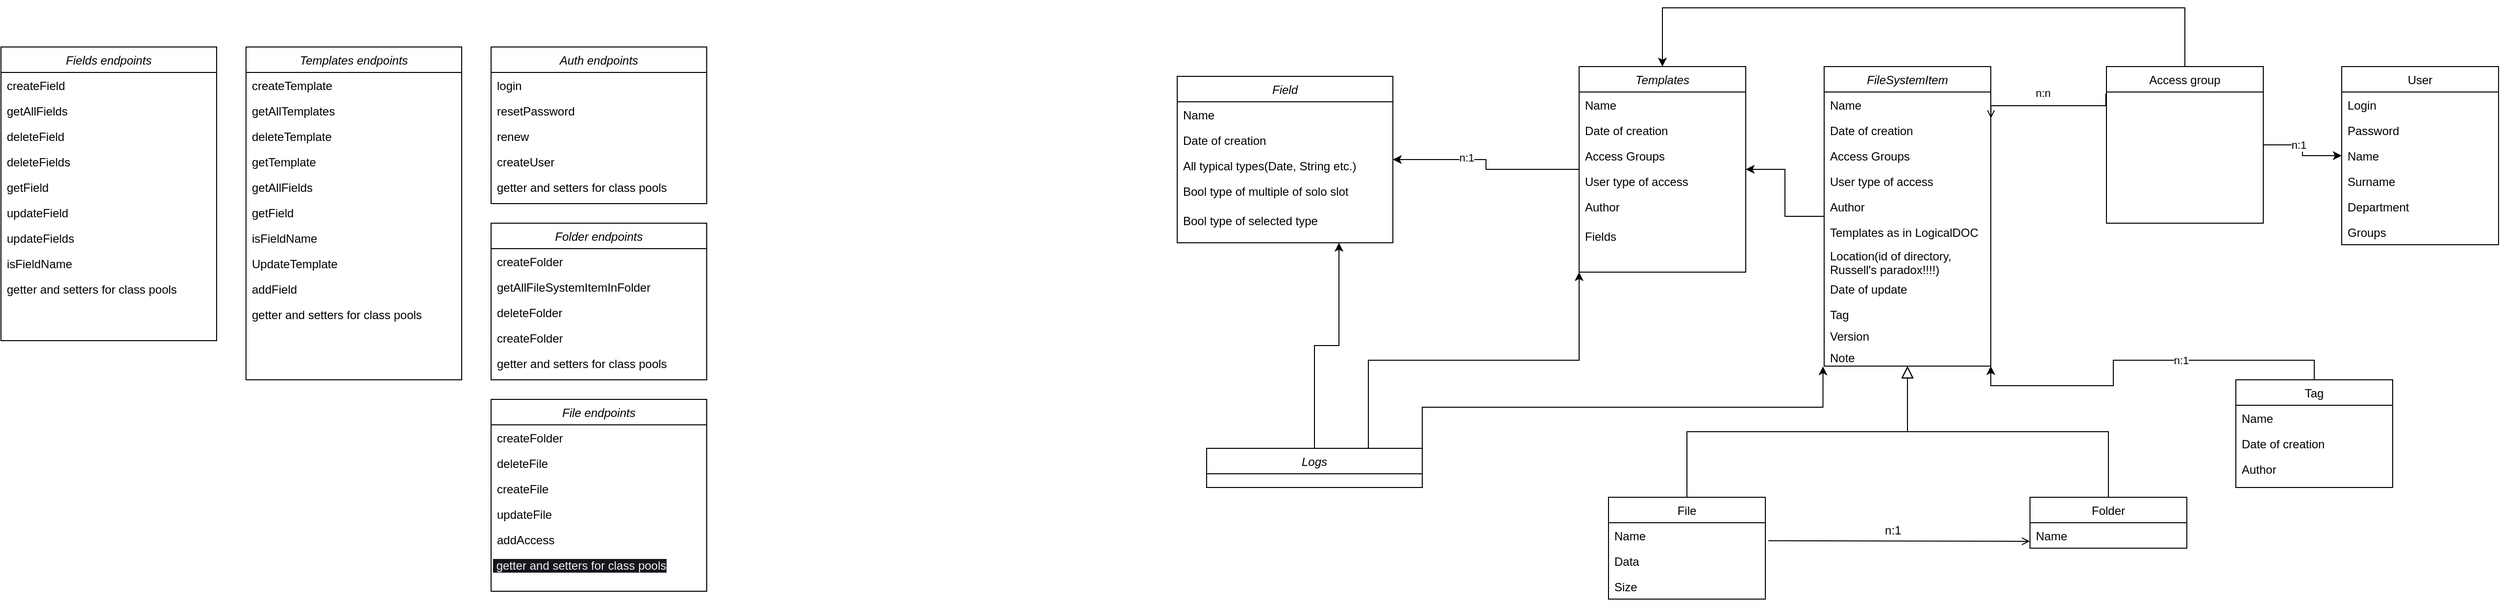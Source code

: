 <mxfile version="24.6.4" type="device">
  <diagram id="C5RBs43oDa-KdzZeNtuy" name="Page-1">
    <mxGraphModel dx="5693" dy="1495" grid="1" gridSize="10" guides="1" tooltips="1" connect="1" arrows="1" fold="1" page="0" pageScale="1" pageWidth="827" pageHeight="1169" math="0" shadow="0">
      <root>
        <mxCell id="WIyWlLk6GJQsqaUBKTNV-0" />
        <mxCell id="WIyWlLk6GJQsqaUBKTNV-1" parent="WIyWlLk6GJQsqaUBKTNV-0" />
        <mxCell id="Rm1x-3IuJkzUUe2molc0-24" value="" style="edgeStyle=orthogonalEdgeStyle;rounded=0;orthogonalLoop=1;jettySize=auto;html=1;" edge="1" parent="WIyWlLk6GJQsqaUBKTNV-1" source="zkfFHV4jXpPFQw0GAbJ--0" target="Rm1x-3IuJkzUUe2molc0-17">
          <mxGeometry relative="1" as="geometry" />
        </mxCell>
        <mxCell id="zkfFHV4jXpPFQw0GAbJ--0" value="FileSystemItem" style="swimlane;fontStyle=2;align=center;verticalAlign=top;childLayout=stackLayout;horizontal=1;startSize=26;horizontalStack=0;resizeParent=1;resizeLast=0;collapsible=1;marginBottom=0;rounded=0;shadow=0;strokeWidth=1;" parent="WIyWlLk6GJQsqaUBKTNV-1" vertex="1">
          <mxGeometry x="220" y="120" width="170" height="306" as="geometry">
            <mxRectangle x="220" y="120" width="160" height="26" as="alternateBounds" />
          </mxGeometry>
        </mxCell>
        <mxCell id="zkfFHV4jXpPFQw0GAbJ--1" value="Name" style="text;align=left;verticalAlign=top;spacingLeft=4;spacingRight=4;overflow=hidden;rotatable=0;points=[[0,0.5],[1,0.5]];portConstraint=eastwest;" parent="zkfFHV4jXpPFQw0GAbJ--0" vertex="1">
          <mxGeometry y="26" width="170" height="26" as="geometry" />
        </mxCell>
        <mxCell id="zkfFHV4jXpPFQw0GAbJ--2" value="Date of creation" style="text;align=left;verticalAlign=top;spacingLeft=4;spacingRight=4;overflow=hidden;rotatable=0;points=[[0,0.5],[1,0.5]];portConstraint=eastwest;rounded=0;shadow=0;html=0;" parent="zkfFHV4jXpPFQw0GAbJ--0" vertex="1">
          <mxGeometry y="52" width="170" height="26" as="geometry" />
        </mxCell>
        <mxCell id="zkfFHV4jXpPFQw0GAbJ--3" value="Access Groups" style="text;align=left;verticalAlign=top;spacingLeft=4;spacingRight=4;overflow=hidden;rotatable=0;points=[[0,0.5],[1,0.5]];portConstraint=eastwest;rounded=0;shadow=0;html=0;" parent="zkfFHV4jXpPFQw0GAbJ--0" vertex="1">
          <mxGeometry y="78" width="170" height="26" as="geometry" />
        </mxCell>
        <mxCell id="Rm1x-3IuJkzUUe2molc0-4" value="User type of access" style="text;align=left;verticalAlign=top;spacingLeft=4;spacingRight=4;overflow=hidden;rotatable=0;points=[[0,0.5],[1,0.5]];portConstraint=eastwest;rounded=0;shadow=0;html=0;" vertex="1" parent="zkfFHV4jXpPFQw0GAbJ--0">
          <mxGeometry y="104" width="170" height="26" as="geometry" />
        </mxCell>
        <mxCell id="Rm1x-3IuJkzUUe2molc0-14" value="Author" style="text;align=left;verticalAlign=top;spacingLeft=4;spacingRight=4;overflow=hidden;rotatable=0;points=[[0,0.5],[1,0.5]];portConstraint=eastwest;rounded=0;shadow=0;html=0;" vertex="1" parent="zkfFHV4jXpPFQw0GAbJ--0">
          <mxGeometry y="130" width="170" height="26" as="geometry" />
        </mxCell>
        <mxCell id="Rm1x-3IuJkzUUe2molc0-15" value="Templates as in LogicalDOC" style="text;align=left;verticalAlign=top;spacingLeft=4;spacingRight=4;overflow=hidden;rotatable=0;points=[[0,0.5],[1,0.5]];portConstraint=eastwest;rounded=0;shadow=0;html=0;" vertex="1" parent="zkfFHV4jXpPFQw0GAbJ--0">
          <mxGeometry y="156" width="170" height="24" as="geometry" />
        </mxCell>
        <mxCell id="Rm1x-3IuJkzUUe2molc0-40" value="Location(id of directory,&#xa;Russell&#39;s paradox!!!!)" style="text;align=left;verticalAlign=top;spacingLeft=4;spacingRight=4;overflow=hidden;rotatable=0;points=[[0,0.5],[1,0.5]];portConstraint=eastwest;rounded=0;shadow=0;html=0;" vertex="1" parent="zkfFHV4jXpPFQw0GAbJ--0">
          <mxGeometry y="180" width="170" height="34" as="geometry" />
        </mxCell>
        <mxCell id="Rm1x-3IuJkzUUe2molc0-47" value="Date of update" style="text;align=left;verticalAlign=top;spacingLeft=4;spacingRight=4;overflow=hidden;rotatable=0;points=[[0,0.5],[1,0.5]];portConstraint=eastwest;rounded=0;shadow=0;html=0;" vertex="1" parent="zkfFHV4jXpPFQw0GAbJ--0">
          <mxGeometry y="214" width="170" height="26" as="geometry" />
        </mxCell>
        <mxCell id="Rm1x-3IuJkzUUe2molc0-127" value="Tag" style="text;align=left;verticalAlign=top;spacingLeft=4;spacingRight=4;overflow=hidden;rotatable=0;points=[[0,0.5],[1,0.5]];portConstraint=eastwest;rounded=0;shadow=0;html=0;" vertex="1" parent="zkfFHV4jXpPFQw0GAbJ--0">
          <mxGeometry y="240" width="170" height="22" as="geometry" />
        </mxCell>
        <mxCell id="Rm1x-3IuJkzUUe2molc0-48" value="Version" style="text;align=left;verticalAlign=top;spacingLeft=4;spacingRight=4;overflow=hidden;rotatable=0;points=[[0,0.5],[1,0.5]];portConstraint=eastwest;rounded=0;shadow=0;html=0;" vertex="1" parent="zkfFHV4jXpPFQw0GAbJ--0">
          <mxGeometry y="262" width="170" height="22" as="geometry" />
        </mxCell>
        <mxCell id="Rm1x-3IuJkzUUe2molc0-116" value="Note" style="text;align=left;verticalAlign=top;spacingLeft=4;spacingRight=4;overflow=hidden;rotatable=0;points=[[0,0.5],[1,0.5]];portConstraint=eastwest;rounded=0;shadow=0;html=0;" vertex="1" parent="zkfFHV4jXpPFQw0GAbJ--0">
          <mxGeometry y="284" width="170" height="22" as="geometry" />
        </mxCell>
        <mxCell id="zkfFHV4jXpPFQw0GAbJ--6" value="File" style="swimlane;fontStyle=0;align=center;verticalAlign=top;childLayout=stackLayout;horizontal=1;startSize=26;horizontalStack=0;resizeParent=1;resizeLast=0;collapsible=1;marginBottom=0;rounded=0;shadow=0;strokeWidth=1;" parent="WIyWlLk6GJQsqaUBKTNV-1" vertex="1">
          <mxGeometry y="560" width="160" height="104" as="geometry">
            <mxRectangle x="-10" y="428" width="160" height="26" as="alternateBounds" />
          </mxGeometry>
        </mxCell>
        <mxCell id="zkfFHV4jXpPFQw0GAbJ--7" value="Name" style="text;align=left;verticalAlign=top;spacingLeft=4;spacingRight=4;overflow=hidden;rotatable=0;points=[[0,0.5],[1,0.5]];portConstraint=eastwest;" parent="zkfFHV4jXpPFQw0GAbJ--6" vertex="1">
          <mxGeometry y="26" width="160" height="26" as="geometry" />
        </mxCell>
        <mxCell id="Rm1x-3IuJkzUUe2molc0-41" value="Data" style="text;align=left;verticalAlign=top;spacingLeft=4;spacingRight=4;overflow=hidden;rotatable=0;points=[[0,0.5],[1,0.5]];portConstraint=eastwest;" vertex="1" parent="zkfFHV4jXpPFQw0GAbJ--6">
          <mxGeometry y="52" width="160" height="26" as="geometry" />
        </mxCell>
        <mxCell id="Rm1x-3IuJkzUUe2molc0-42" value="Size" style="text;align=left;verticalAlign=top;spacingLeft=4;spacingRight=4;overflow=hidden;rotatable=0;points=[[0,0.5],[1,0.5]];portConstraint=eastwest;" vertex="1" parent="zkfFHV4jXpPFQw0GAbJ--6">
          <mxGeometry y="78" width="160" height="26" as="geometry" />
        </mxCell>
        <mxCell id="zkfFHV4jXpPFQw0GAbJ--12" value="" style="endArrow=block;endSize=10;endFill=0;shadow=0;strokeWidth=1;rounded=0;curved=0;edgeStyle=elbowEdgeStyle;elbow=vertical;" parent="WIyWlLk6GJQsqaUBKTNV-1" source="zkfFHV4jXpPFQw0GAbJ--6" target="zkfFHV4jXpPFQw0GAbJ--0" edge="1">
          <mxGeometry width="160" relative="1" as="geometry">
            <mxPoint x="200" y="203" as="sourcePoint" />
            <mxPoint x="200" y="203" as="targetPoint" />
          </mxGeometry>
        </mxCell>
        <mxCell id="zkfFHV4jXpPFQw0GAbJ--13" value="Folder" style="swimlane;fontStyle=0;align=center;verticalAlign=top;childLayout=stackLayout;horizontal=1;startSize=26;horizontalStack=0;resizeParent=1;resizeLast=0;collapsible=1;marginBottom=0;rounded=0;shadow=0;strokeWidth=1;" parent="WIyWlLk6GJQsqaUBKTNV-1" vertex="1">
          <mxGeometry x="430" y="560" width="160" height="52" as="geometry">
            <mxRectangle x="340" y="380" width="170" height="26" as="alternateBounds" />
          </mxGeometry>
        </mxCell>
        <mxCell id="zkfFHV4jXpPFQw0GAbJ--14" value="Name" style="text;align=left;verticalAlign=top;spacingLeft=4;spacingRight=4;overflow=hidden;rotatable=0;points=[[0,0.5],[1,0.5]];portConstraint=eastwest;" parent="zkfFHV4jXpPFQw0GAbJ--13" vertex="1">
          <mxGeometry y="26" width="160" height="26" as="geometry" />
        </mxCell>
        <mxCell id="zkfFHV4jXpPFQw0GAbJ--16" value="" style="endArrow=block;endSize=10;endFill=0;shadow=0;strokeWidth=1;rounded=0;curved=0;edgeStyle=elbowEdgeStyle;elbow=vertical;" parent="WIyWlLk6GJQsqaUBKTNV-1" source="zkfFHV4jXpPFQw0GAbJ--13" target="zkfFHV4jXpPFQw0GAbJ--0" edge="1">
          <mxGeometry width="160" relative="1" as="geometry">
            <mxPoint x="210" y="373" as="sourcePoint" />
            <mxPoint x="310" y="271" as="targetPoint" />
          </mxGeometry>
        </mxCell>
        <mxCell id="Rm1x-3IuJkzUUe2molc0-11" value="" style="edgeStyle=orthogonalEdgeStyle;rounded=0;orthogonalLoop=1;jettySize=auto;html=1;" edge="1" parent="WIyWlLk6GJQsqaUBKTNV-1" source="zkfFHV4jXpPFQw0GAbJ--17" target="Rm1x-3IuJkzUUe2molc0-5">
          <mxGeometry relative="1" as="geometry" />
        </mxCell>
        <mxCell id="Rm1x-3IuJkzUUe2molc0-12" value="n:1" style="edgeLabel;html=1;align=center;verticalAlign=middle;resizable=0;points=[];" vertex="1" connectable="0" parent="Rm1x-3IuJkzUUe2molc0-11">
          <mxGeometry x="-0.212" relative="1" as="geometry">
            <mxPoint as="offset" />
          </mxGeometry>
        </mxCell>
        <mxCell id="zkfFHV4jXpPFQw0GAbJ--17" value="Access group" style="swimlane;fontStyle=0;align=center;verticalAlign=top;childLayout=stackLayout;horizontal=1;startSize=26;horizontalStack=0;resizeParent=1;resizeLast=0;collapsible=1;marginBottom=0;rounded=0;shadow=0;strokeWidth=1;" parent="WIyWlLk6GJQsqaUBKTNV-1" vertex="1">
          <mxGeometry x="508" y="120" width="160" height="160" as="geometry">
            <mxRectangle x="550" y="140" width="160" height="26" as="alternateBounds" />
          </mxGeometry>
        </mxCell>
        <mxCell id="zkfFHV4jXpPFQw0GAbJ--26" value="" style="endArrow=open;shadow=0;strokeWidth=1;rounded=0;curved=0;endFill=1;edgeStyle=elbowEdgeStyle;elbow=vertical;exitX=1.019;exitY=0.708;exitDx=0;exitDy=0;exitPerimeter=0;entryX=-0.001;entryY=0.769;entryDx=0;entryDy=0;entryPerimeter=0;" parent="WIyWlLk6GJQsqaUBKTNV-1" source="zkfFHV4jXpPFQw0GAbJ--7" target="zkfFHV4jXpPFQw0GAbJ--14" edge="1">
          <mxGeometry x="0.5" y="41" relative="1" as="geometry">
            <mxPoint x="150.32" y="499.36" as="sourcePoint" />
            <mxPoint x="420.0" y="494.65" as="targetPoint" />
            <mxPoint x="-40" y="32" as="offset" />
          </mxGeometry>
        </mxCell>
        <mxCell id="zkfFHV4jXpPFQw0GAbJ--27" value="n:1" style="resizable=0;align=left;verticalAlign=bottom;labelBackgroundColor=none;fontSize=12;" parent="zkfFHV4jXpPFQw0GAbJ--26" connectable="0" vertex="1">
          <mxGeometry x="-1" relative="1" as="geometry">
            <mxPoint x="117" y="-2" as="offset" />
          </mxGeometry>
        </mxCell>
        <mxCell id="Rm1x-3IuJkzUUe2molc0-1" value="" style="endArrow=open;shadow=0;strokeWidth=1;rounded=0;curved=0;endFill=1;edgeStyle=elbowEdgeStyle;elbow=vertical;exitX=-0.004;exitY=0.062;exitDx=0;exitDy=0;exitPerimeter=0;entryX=1.001;entryY=1.031;entryDx=0;entryDy=0;entryPerimeter=0;" edge="1" parent="WIyWlLk6GJQsqaUBKTNV-1" target="zkfFHV4jXpPFQw0GAbJ--1">
          <mxGeometry x="0.5" y="41" relative="1" as="geometry">
            <mxPoint x="507.36" y="147.612" as="sourcePoint" />
            <mxPoint x="430" y="484" as="targetPoint" />
            <mxPoint x="-40" y="32" as="offset" />
          </mxGeometry>
        </mxCell>
        <mxCell id="Rm1x-3IuJkzUUe2molc0-3" value="n:n" style="edgeLabel;html=1;align=center;verticalAlign=middle;resizable=0;points=[];" vertex="1" connectable="0" parent="Rm1x-3IuJkzUUe2molc0-1">
          <mxGeometry x="0.156" y="2" relative="1" as="geometry">
            <mxPoint x="6" y="-15" as="offset" />
          </mxGeometry>
        </mxCell>
        <mxCell id="Rm1x-3IuJkzUUe2molc0-25" style="edgeStyle=orthogonalEdgeStyle;rounded=0;orthogonalLoop=1;jettySize=auto;html=1;exitX=0.5;exitY=0;exitDx=0;exitDy=0;entryX=0.5;entryY=0;entryDx=0;entryDy=0;" edge="1" parent="WIyWlLk6GJQsqaUBKTNV-1" source="zkfFHV4jXpPFQw0GAbJ--17" target="Rm1x-3IuJkzUUe2molc0-17">
          <mxGeometry relative="1" as="geometry">
            <Array as="points">
              <mxPoint x="588" y="60" />
              <mxPoint x="55" y="60" />
            </Array>
          </mxGeometry>
        </mxCell>
        <mxCell id="Rm1x-3IuJkzUUe2molc0-5" value="User" style="swimlane;fontStyle=0;align=center;verticalAlign=top;childLayout=stackLayout;horizontal=1;startSize=26;horizontalStack=0;resizeParent=1;resizeLast=0;collapsible=1;marginBottom=0;rounded=0;shadow=0;strokeWidth=1;" vertex="1" parent="WIyWlLk6GJQsqaUBKTNV-1">
          <mxGeometry x="748" y="120" width="160" height="182" as="geometry">
            <mxRectangle x="550" y="140" width="160" height="26" as="alternateBounds" />
          </mxGeometry>
        </mxCell>
        <mxCell id="Rm1x-3IuJkzUUe2molc0-6" value="Login" style="text;align=left;verticalAlign=top;spacingLeft=4;spacingRight=4;overflow=hidden;rotatable=0;points=[[0,0.5],[1,0.5]];portConstraint=eastwest;" vertex="1" parent="Rm1x-3IuJkzUUe2molc0-5">
          <mxGeometry y="26" width="160" height="26" as="geometry" />
        </mxCell>
        <mxCell id="Rm1x-3IuJkzUUe2molc0-7" value="Password" style="text;align=left;verticalAlign=top;spacingLeft=4;spacingRight=4;overflow=hidden;rotatable=0;points=[[0,0.5],[1,0.5]];portConstraint=eastwest;rounded=0;shadow=0;html=0;" vertex="1" parent="Rm1x-3IuJkzUUe2molc0-5">
          <mxGeometry y="52" width="160" height="26" as="geometry" />
        </mxCell>
        <mxCell id="Rm1x-3IuJkzUUe2molc0-8" value="Name" style="text;align=left;verticalAlign=top;spacingLeft=4;spacingRight=4;overflow=hidden;rotatable=0;points=[[0,0.5],[1,0.5]];portConstraint=eastwest;rounded=0;shadow=0;html=0;" vertex="1" parent="Rm1x-3IuJkzUUe2molc0-5">
          <mxGeometry y="78" width="160" height="26" as="geometry" />
        </mxCell>
        <mxCell id="Rm1x-3IuJkzUUe2molc0-9" value="Surname" style="text;align=left;verticalAlign=top;spacingLeft=4;spacingRight=4;overflow=hidden;rotatable=0;points=[[0,0.5],[1,0.5]];portConstraint=eastwest;rounded=0;shadow=0;html=0;" vertex="1" parent="Rm1x-3IuJkzUUe2molc0-5">
          <mxGeometry y="104" width="160" height="26" as="geometry" />
        </mxCell>
        <mxCell id="Rm1x-3IuJkzUUe2molc0-10" value="Department" style="text;align=left;verticalAlign=top;spacingLeft=4;spacingRight=4;overflow=hidden;rotatable=0;points=[[0,0.5],[1,0.5]];portConstraint=eastwest;rounded=0;shadow=0;html=0;" vertex="1" parent="Rm1x-3IuJkzUUe2molc0-5">
          <mxGeometry y="130" width="160" height="26" as="geometry" />
        </mxCell>
        <mxCell id="Rm1x-3IuJkzUUe2molc0-13" value="Groups" style="text;align=left;verticalAlign=top;spacingLeft=4;spacingRight=4;overflow=hidden;rotatable=0;points=[[0,0.5],[1,0.5]];portConstraint=eastwest;rounded=0;shadow=0;html=0;" vertex="1" parent="Rm1x-3IuJkzUUe2molc0-5">
          <mxGeometry y="156" width="160" height="26" as="geometry" />
        </mxCell>
        <mxCell id="Rm1x-3IuJkzUUe2molc0-38" value="" style="edgeStyle=orthogonalEdgeStyle;rounded=0;orthogonalLoop=1;jettySize=auto;html=1;" edge="1" parent="WIyWlLk6GJQsqaUBKTNV-1" source="Rm1x-3IuJkzUUe2molc0-17" target="Rm1x-3IuJkzUUe2molc0-31">
          <mxGeometry relative="1" as="geometry" />
        </mxCell>
        <mxCell id="Rm1x-3IuJkzUUe2molc0-39" value="n:1" style="edgeLabel;html=1;align=center;verticalAlign=middle;resizable=0;points=[];" vertex="1" connectable="0" parent="Rm1x-3IuJkzUUe2molc0-38">
          <mxGeometry x="0.255" y="-2" relative="1" as="geometry">
            <mxPoint as="offset" />
          </mxGeometry>
        </mxCell>
        <mxCell id="Rm1x-3IuJkzUUe2molc0-17" value="Templates" style="swimlane;fontStyle=2;align=center;verticalAlign=top;childLayout=stackLayout;horizontal=1;startSize=26;horizontalStack=0;resizeParent=1;resizeLast=0;collapsible=1;marginBottom=0;rounded=0;shadow=0;strokeWidth=1;" vertex="1" parent="WIyWlLk6GJQsqaUBKTNV-1">
          <mxGeometry x="-30" y="120" width="170" height="210" as="geometry">
            <mxRectangle x="220" y="120" width="160" height="26" as="alternateBounds" />
          </mxGeometry>
        </mxCell>
        <mxCell id="Rm1x-3IuJkzUUe2molc0-18" value="Name" style="text;align=left;verticalAlign=top;spacingLeft=4;spacingRight=4;overflow=hidden;rotatable=0;points=[[0,0.5],[1,0.5]];portConstraint=eastwest;" vertex="1" parent="Rm1x-3IuJkzUUe2molc0-17">
          <mxGeometry y="26" width="170" height="26" as="geometry" />
        </mxCell>
        <mxCell id="Rm1x-3IuJkzUUe2molc0-19" value="Date of creation" style="text;align=left;verticalAlign=top;spacingLeft=4;spacingRight=4;overflow=hidden;rotatable=0;points=[[0,0.5],[1,0.5]];portConstraint=eastwest;rounded=0;shadow=0;html=0;" vertex="1" parent="Rm1x-3IuJkzUUe2molc0-17">
          <mxGeometry y="52" width="170" height="26" as="geometry" />
        </mxCell>
        <mxCell id="Rm1x-3IuJkzUUe2molc0-20" value="Access Groups" style="text;align=left;verticalAlign=top;spacingLeft=4;spacingRight=4;overflow=hidden;rotatable=0;points=[[0,0.5],[1,0.5]];portConstraint=eastwest;rounded=0;shadow=0;html=0;" vertex="1" parent="Rm1x-3IuJkzUUe2molc0-17">
          <mxGeometry y="78" width="170" height="26" as="geometry" />
        </mxCell>
        <mxCell id="Rm1x-3IuJkzUUe2molc0-21" value="User type of access" style="text;align=left;verticalAlign=top;spacingLeft=4;spacingRight=4;overflow=hidden;rotatable=0;points=[[0,0.5],[1,0.5]];portConstraint=eastwest;rounded=0;shadow=0;html=0;" vertex="1" parent="Rm1x-3IuJkzUUe2molc0-17">
          <mxGeometry y="104" width="170" height="26" as="geometry" />
        </mxCell>
        <mxCell id="Rm1x-3IuJkzUUe2molc0-22" value="Author" style="text;align=left;verticalAlign=top;spacingLeft=4;spacingRight=4;overflow=hidden;rotatable=0;points=[[0,0.5],[1,0.5]];portConstraint=eastwest;rounded=0;shadow=0;html=0;" vertex="1" parent="Rm1x-3IuJkzUUe2molc0-17">
          <mxGeometry y="130" width="170" height="30" as="geometry" />
        </mxCell>
        <mxCell id="Rm1x-3IuJkzUUe2molc0-30" value="Fields" style="text;align=left;verticalAlign=top;spacingLeft=4;spacingRight=4;overflow=hidden;rotatable=0;points=[[0,0.5],[1,0.5]];portConstraint=eastwest;rounded=0;shadow=0;html=0;" vertex="1" parent="Rm1x-3IuJkzUUe2molc0-17">
          <mxGeometry y="160" width="170" height="30" as="geometry" />
        </mxCell>
        <mxCell id="Rm1x-3IuJkzUUe2molc0-31" value="Field" style="swimlane;fontStyle=2;align=center;verticalAlign=top;childLayout=stackLayout;horizontal=1;startSize=26;horizontalStack=0;resizeParent=1;resizeLast=0;collapsible=1;marginBottom=0;rounded=0;shadow=0;strokeWidth=1;" vertex="1" parent="WIyWlLk6GJQsqaUBKTNV-1">
          <mxGeometry x="-440" y="130" width="220" height="170" as="geometry">
            <mxRectangle x="220" y="120" width="160" height="26" as="alternateBounds" />
          </mxGeometry>
        </mxCell>
        <mxCell id="Rm1x-3IuJkzUUe2molc0-32" value="Name" style="text;align=left;verticalAlign=top;spacingLeft=4;spacingRight=4;overflow=hidden;rotatable=0;points=[[0,0.5],[1,0.5]];portConstraint=eastwest;" vertex="1" parent="Rm1x-3IuJkzUUe2molc0-31">
          <mxGeometry y="26" width="220" height="26" as="geometry" />
        </mxCell>
        <mxCell id="Rm1x-3IuJkzUUe2molc0-33" value="Date of creation" style="text;align=left;verticalAlign=top;spacingLeft=4;spacingRight=4;overflow=hidden;rotatable=0;points=[[0,0.5],[1,0.5]];portConstraint=eastwest;rounded=0;shadow=0;html=0;" vertex="1" parent="Rm1x-3IuJkzUUe2molc0-31">
          <mxGeometry y="52" width="220" height="26" as="geometry" />
        </mxCell>
        <mxCell id="Rm1x-3IuJkzUUe2molc0-35" value="All typical types(Date, String etc.)" style="text;align=left;verticalAlign=top;spacingLeft=4;spacingRight=4;overflow=hidden;rotatable=0;points=[[0,0.5],[1,0.5]];portConstraint=eastwest;rounded=0;shadow=0;html=0;" vertex="1" parent="Rm1x-3IuJkzUUe2molc0-31">
          <mxGeometry y="78" width="220" height="26" as="geometry" />
        </mxCell>
        <mxCell id="Rm1x-3IuJkzUUe2molc0-36" value="Bool type of multiple of solo slot" style="text;align=left;verticalAlign=top;spacingLeft=4;spacingRight=4;overflow=hidden;rotatable=0;points=[[0,0.5],[1,0.5]];portConstraint=eastwest;rounded=0;shadow=0;html=0;" vertex="1" parent="Rm1x-3IuJkzUUe2molc0-31">
          <mxGeometry y="104" width="220" height="30" as="geometry" />
        </mxCell>
        <mxCell id="Rm1x-3IuJkzUUe2molc0-49" value="Bool type of selected type" style="text;align=left;verticalAlign=top;spacingLeft=4;spacingRight=4;overflow=hidden;rotatable=0;points=[[0,0.5],[1,0.5]];portConstraint=eastwest;rounded=0;shadow=0;html=0;" vertex="1" parent="Rm1x-3IuJkzUUe2molc0-31">
          <mxGeometry y="134" width="220" height="30" as="geometry" />
        </mxCell>
        <mxCell id="Rm1x-3IuJkzUUe2molc0-55" value="Auth endpoints" style="swimlane;fontStyle=2;align=center;verticalAlign=top;childLayout=stackLayout;horizontal=1;startSize=26;horizontalStack=0;resizeParent=1;resizeLast=0;collapsible=1;marginBottom=0;rounded=0;shadow=0;strokeWidth=1;" vertex="1" parent="WIyWlLk6GJQsqaUBKTNV-1">
          <mxGeometry x="-1140" y="100" width="220" height="160" as="geometry">
            <mxRectangle x="220" y="120" width="160" height="26" as="alternateBounds" />
          </mxGeometry>
        </mxCell>
        <mxCell id="Rm1x-3IuJkzUUe2molc0-61" value="login" style="text;align=left;verticalAlign=top;spacingLeft=4;spacingRight=4;overflow=hidden;rotatable=0;points=[[0,0.5],[1,0.5]];portConstraint=eastwest;" vertex="1" parent="Rm1x-3IuJkzUUe2molc0-55">
          <mxGeometry y="26" width="220" height="26" as="geometry" />
        </mxCell>
        <mxCell id="Rm1x-3IuJkzUUe2molc0-69" value="resetPassword" style="text;align=left;verticalAlign=top;spacingLeft=4;spacingRight=4;overflow=hidden;rotatable=0;points=[[0,0.5],[1,0.5]];portConstraint=eastwest;" vertex="1" parent="Rm1x-3IuJkzUUe2molc0-55">
          <mxGeometry y="52" width="220" height="26" as="geometry" />
        </mxCell>
        <mxCell id="Rm1x-3IuJkzUUe2molc0-62" value="renew" style="text;align=left;verticalAlign=top;spacingLeft=4;spacingRight=4;overflow=hidden;rotatable=0;points=[[0,0.5],[1,0.5]];portConstraint=eastwest;" vertex="1" parent="Rm1x-3IuJkzUUe2molc0-55">
          <mxGeometry y="78" width="220" height="26" as="geometry" />
        </mxCell>
        <mxCell id="Rm1x-3IuJkzUUe2molc0-63" value="createUser" style="text;align=left;verticalAlign=top;spacingLeft=4;spacingRight=4;overflow=hidden;rotatable=0;points=[[0,0.5],[1,0.5]];portConstraint=eastwest;" vertex="1" parent="Rm1x-3IuJkzUUe2molc0-55">
          <mxGeometry y="104" width="220" height="26" as="geometry" />
        </mxCell>
        <mxCell id="Rm1x-3IuJkzUUe2molc0-103" value="getter and setters for class pools" style="text;align=left;verticalAlign=top;spacingLeft=4;spacingRight=4;overflow=hidden;rotatable=0;points=[[0,0.5],[1,0.5]];portConstraint=eastwest;" vertex="1" parent="Rm1x-3IuJkzUUe2molc0-55">
          <mxGeometry y="130" width="220" height="26" as="geometry" />
        </mxCell>
        <mxCell id="Rm1x-3IuJkzUUe2molc0-64" value="Templates endpoints" style="swimlane;fontStyle=2;align=center;verticalAlign=top;childLayout=stackLayout;horizontal=1;startSize=26;horizontalStack=0;resizeParent=1;resizeLast=0;collapsible=1;marginBottom=0;rounded=0;shadow=0;strokeWidth=1;" vertex="1" parent="WIyWlLk6GJQsqaUBKTNV-1">
          <mxGeometry x="-1390" y="100" width="220" height="340" as="geometry">
            <mxRectangle x="220" y="120" width="160" height="26" as="alternateBounds" />
          </mxGeometry>
        </mxCell>
        <mxCell id="Rm1x-3IuJkzUUe2molc0-65" value="createTemplate" style="text;align=left;verticalAlign=top;spacingLeft=4;spacingRight=4;overflow=hidden;rotatable=0;points=[[0,0.5],[1,0.5]];portConstraint=eastwest;" vertex="1" parent="Rm1x-3IuJkzUUe2molc0-64">
          <mxGeometry y="26" width="220" height="26" as="geometry" />
        </mxCell>
        <mxCell id="Rm1x-3IuJkzUUe2molc0-66" value="getAllTemplates" style="text;align=left;verticalAlign=top;spacingLeft=4;spacingRight=4;overflow=hidden;rotatable=0;points=[[0,0.5],[1,0.5]];portConstraint=eastwest;" vertex="1" parent="Rm1x-3IuJkzUUe2molc0-64">
          <mxGeometry y="52" width="220" height="26" as="geometry" />
        </mxCell>
        <mxCell id="Rm1x-3IuJkzUUe2molc0-67" value="deleteTemplate" style="text;align=left;verticalAlign=top;spacingLeft=4;spacingRight=4;overflow=hidden;rotatable=0;points=[[0,0.5],[1,0.5]];portConstraint=eastwest;" vertex="1" parent="Rm1x-3IuJkzUUe2molc0-64">
          <mxGeometry y="78" width="220" height="26" as="geometry" />
        </mxCell>
        <mxCell id="Rm1x-3IuJkzUUe2molc0-71" value="getTemplate" style="text;align=left;verticalAlign=top;spacingLeft=4;spacingRight=4;overflow=hidden;rotatable=0;points=[[0,0.5],[1,0.5]];portConstraint=eastwest;" vertex="1" parent="Rm1x-3IuJkzUUe2molc0-64">
          <mxGeometry y="104" width="220" height="26" as="geometry" />
        </mxCell>
        <mxCell id="Rm1x-3IuJkzUUe2molc0-72" value="getAllFields" style="text;align=left;verticalAlign=top;spacingLeft=4;spacingRight=4;overflow=hidden;rotatable=0;points=[[0,0.5],[1,0.5]];portConstraint=eastwest;" vertex="1" parent="Rm1x-3IuJkzUUe2molc0-64">
          <mxGeometry y="130" width="220" height="26" as="geometry" />
        </mxCell>
        <mxCell id="Rm1x-3IuJkzUUe2molc0-75" value="getField" style="text;align=left;verticalAlign=top;spacingLeft=4;spacingRight=4;overflow=hidden;rotatable=0;points=[[0,0.5],[1,0.5]];portConstraint=eastwest;" vertex="1" parent="Rm1x-3IuJkzUUe2molc0-64">
          <mxGeometry y="156" width="220" height="26" as="geometry" />
        </mxCell>
        <mxCell id="Rm1x-3IuJkzUUe2molc0-74" value="isFieldName" style="text;align=left;verticalAlign=top;spacingLeft=4;spacingRight=4;overflow=hidden;rotatable=0;points=[[0,0.5],[1,0.5]];portConstraint=eastwest;" vertex="1" parent="Rm1x-3IuJkzUUe2molc0-64">
          <mxGeometry y="182" width="220" height="26" as="geometry" />
        </mxCell>
        <mxCell id="Rm1x-3IuJkzUUe2molc0-86" value="UpdateTemplate" style="text;align=left;verticalAlign=top;spacingLeft=4;spacingRight=4;overflow=hidden;rotatable=0;points=[[0,0.5],[1,0.5]];portConstraint=eastwest;" vertex="1" parent="Rm1x-3IuJkzUUe2molc0-64">
          <mxGeometry y="208" width="220" height="26" as="geometry" />
        </mxCell>
        <mxCell id="Rm1x-3IuJkzUUe2molc0-87" value="addField" style="text;align=left;verticalAlign=top;spacingLeft=4;spacingRight=4;overflow=hidden;rotatable=0;points=[[0,0.5],[1,0.5]];portConstraint=eastwest;" vertex="1" parent="Rm1x-3IuJkzUUe2molc0-64">
          <mxGeometry y="234" width="220" height="26" as="geometry" />
        </mxCell>
        <mxCell id="Rm1x-3IuJkzUUe2molc0-99" value="getter and setters for class pools" style="text;align=left;verticalAlign=top;spacingLeft=4;spacingRight=4;overflow=hidden;rotatable=0;points=[[0,0.5],[1,0.5]];portConstraint=eastwest;" vertex="1" parent="Rm1x-3IuJkzUUe2molc0-64">
          <mxGeometry y="260" width="220" height="26" as="geometry" />
        </mxCell>
        <mxCell id="Rm1x-3IuJkzUUe2molc0-76" value="Fields endpoints" style="swimlane;fontStyle=2;align=center;verticalAlign=top;childLayout=stackLayout;horizontal=1;startSize=26;horizontalStack=0;resizeParent=1;resizeLast=0;collapsible=1;marginBottom=0;rounded=0;shadow=0;strokeWidth=1;" vertex="1" parent="WIyWlLk6GJQsqaUBKTNV-1">
          <mxGeometry x="-1640" y="100" width="220" height="300" as="geometry">
            <mxRectangle x="220" y="120" width="160" height="26" as="alternateBounds" />
          </mxGeometry>
        </mxCell>
        <mxCell id="Rm1x-3IuJkzUUe2molc0-77" value="createField" style="text;align=left;verticalAlign=top;spacingLeft=4;spacingRight=4;overflow=hidden;rotatable=0;points=[[0,0.5],[1,0.5]];portConstraint=eastwest;" vertex="1" parent="Rm1x-3IuJkzUUe2molc0-76">
          <mxGeometry y="26" width="220" height="26" as="geometry" />
        </mxCell>
        <mxCell id="Rm1x-3IuJkzUUe2molc0-78" value="getAllFields" style="text;align=left;verticalAlign=top;spacingLeft=4;spacingRight=4;overflow=hidden;rotatable=0;points=[[0,0.5],[1,0.5]];portConstraint=eastwest;" vertex="1" parent="Rm1x-3IuJkzUUe2molc0-76">
          <mxGeometry y="52" width="220" height="26" as="geometry" />
        </mxCell>
        <mxCell id="Rm1x-3IuJkzUUe2molc0-79" value="deleteField" style="text;align=left;verticalAlign=top;spacingLeft=4;spacingRight=4;overflow=hidden;rotatable=0;points=[[0,0.5],[1,0.5]];portConstraint=eastwest;" vertex="1" parent="Rm1x-3IuJkzUUe2molc0-76">
          <mxGeometry y="78" width="220" height="26" as="geometry" />
        </mxCell>
        <mxCell id="Rm1x-3IuJkzUUe2molc0-85" value="deleteFields" style="text;align=left;verticalAlign=top;spacingLeft=4;spacingRight=4;overflow=hidden;rotatable=0;points=[[0,0.5],[1,0.5]];portConstraint=eastwest;" vertex="1" parent="Rm1x-3IuJkzUUe2molc0-76">
          <mxGeometry y="104" width="220" height="26" as="geometry" />
        </mxCell>
        <mxCell id="Rm1x-3IuJkzUUe2molc0-80" value="getField" style="text;align=left;verticalAlign=top;spacingLeft=4;spacingRight=4;overflow=hidden;rotatable=0;points=[[0,0.5],[1,0.5]];portConstraint=eastwest;" vertex="1" parent="Rm1x-3IuJkzUUe2molc0-76">
          <mxGeometry y="130" width="220" height="26" as="geometry" />
        </mxCell>
        <mxCell id="Rm1x-3IuJkzUUe2molc0-81" value="updateField" style="text;align=left;verticalAlign=top;spacingLeft=4;spacingRight=4;overflow=hidden;rotatable=0;points=[[0,0.5],[1,0.5]];portConstraint=eastwest;" vertex="1" parent="Rm1x-3IuJkzUUe2molc0-76">
          <mxGeometry y="156" width="220" height="26" as="geometry" />
        </mxCell>
        <mxCell id="Rm1x-3IuJkzUUe2molc0-82" value="updateFields" style="text;align=left;verticalAlign=top;spacingLeft=4;spacingRight=4;overflow=hidden;rotatable=0;points=[[0,0.5],[1,0.5]];portConstraint=eastwest;" vertex="1" parent="Rm1x-3IuJkzUUe2molc0-76">
          <mxGeometry y="182" width="220" height="26" as="geometry" />
        </mxCell>
        <mxCell id="Rm1x-3IuJkzUUe2molc0-83" value="isFieldName" style="text;align=left;verticalAlign=top;spacingLeft=4;spacingRight=4;overflow=hidden;rotatable=0;points=[[0,0.5],[1,0.5]];portConstraint=eastwest;" vertex="1" parent="Rm1x-3IuJkzUUe2molc0-76">
          <mxGeometry y="208" width="220" height="26" as="geometry" />
        </mxCell>
        <mxCell id="Rm1x-3IuJkzUUe2molc0-102" value="getter and setters for class pools" style="text;align=left;verticalAlign=top;spacingLeft=4;spacingRight=4;overflow=hidden;rotatable=0;points=[[0,0.5],[1,0.5]];portConstraint=eastwest;" vertex="1" parent="Rm1x-3IuJkzUUe2molc0-76">
          <mxGeometry y="234" width="220" height="26" as="geometry" />
        </mxCell>
        <mxCell id="Rm1x-3IuJkzUUe2molc0-88" value="Folder endpoints" style="swimlane;fontStyle=2;align=center;verticalAlign=top;childLayout=stackLayout;horizontal=1;startSize=26;horizontalStack=0;resizeParent=1;resizeLast=0;collapsible=1;marginBottom=0;rounded=0;shadow=0;strokeWidth=1;" vertex="1" parent="WIyWlLk6GJQsqaUBKTNV-1">
          <mxGeometry x="-1140" y="280" width="220" height="160" as="geometry">
            <mxRectangle x="220" y="120" width="160" height="26" as="alternateBounds" />
          </mxGeometry>
        </mxCell>
        <mxCell id="Rm1x-3IuJkzUUe2molc0-89" value="createFolder" style="text;align=left;verticalAlign=top;spacingLeft=4;spacingRight=4;overflow=hidden;rotatable=0;points=[[0,0.5],[1,0.5]];portConstraint=eastwest;" vertex="1" parent="Rm1x-3IuJkzUUe2molc0-88">
          <mxGeometry y="26" width="220" height="26" as="geometry" />
        </mxCell>
        <mxCell id="Rm1x-3IuJkzUUe2molc0-90" value="getAllFileSystemItemInFolder" style="text;align=left;verticalAlign=top;spacingLeft=4;spacingRight=4;overflow=hidden;rotatable=0;points=[[0,0.5],[1,0.5]];portConstraint=eastwest;" vertex="1" parent="Rm1x-3IuJkzUUe2molc0-88">
          <mxGeometry y="52" width="220" height="26" as="geometry" />
        </mxCell>
        <mxCell id="Rm1x-3IuJkzUUe2molc0-91" value="deleteFolder" style="text;align=left;verticalAlign=top;spacingLeft=4;spacingRight=4;overflow=hidden;rotatable=0;points=[[0,0.5],[1,0.5]];portConstraint=eastwest;" vertex="1" parent="Rm1x-3IuJkzUUe2molc0-88">
          <mxGeometry y="78" width="220" height="26" as="geometry" />
        </mxCell>
        <mxCell id="Rm1x-3IuJkzUUe2molc0-92" value="createFolder" style="text;align=left;verticalAlign=top;spacingLeft=4;spacingRight=4;overflow=hidden;rotatable=0;points=[[0,0.5],[1,0.5]];portConstraint=eastwest;" vertex="1" parent="Rm1x-3IuJkzUUe2molc0-88">
          <mxGeometry y="104" width="220" height="26" as="geometry" />
        </mxCell>
        <mxCell id="Rm1x-3IuJkzUUe2molc0-93" value="getter and setters for class pools" style="text;align=left;verticalAlign=top;spacingLeft=4;spacingRight=4;overflow=hidden;rotatable=0;points=[[0,0.5],[1,0.5]];portConstraint=eastwest;" vertex="1" parent="Rm1x-3IuJkzUUe2molc0-88">
          <mxGeometry y="130" width="220" height="26" as="geometry" />
        </mxCell>
        <mxCell id="Rm1x-3IuJkzUUe2molc0-105" value="File endpoints" style="swimlane;fontStyle=2;align=center;verticalAlign=top;childLayout=stackLayout;horizontal=1;startSize=26;horizontalStack=0;resizeParent=1;resizeLast=0;collapsible=1;marginBottom=0;rounded=0;shadow=0;strokeWidth=1;" vertex="1" parent="WIyWlLk6GJQsqaUBKTNV-1">
          <mxGeometry x="-1140" y="460" width="220" height="196" as="geometry">
            <mxRectangle x="220" y="120" width="160" height="26" as="alternateBounds" />
          </mxGeometry>
        </mxCell>
        <mxCell id="Rm1x-3IuJkzUUe2molc0-106" value="createFolder" style="text;align=left;verticalAlign=top;spacingLeft=4;spacingRight=4;overflow=hidden;rotatable=0;points=[[0,0.5],[1,0.5]];portConstraint=eastwest;" vertex="1" parent="Rm1x-3IuJkzUUe2molc0-105">
          <mxGeometry y="26" width="220" height="26" as="geometry" />
        </mxCell>
        <mxCell id="Rm1x-3IuJkzUUe2molc0-107" value="deleteFile" style="text;align=left;verticalAlign=top;spacingLeft=4;spacingRight=4;overflow=hidden;rotatable=0;points=[[0,0.5],[1,0.5]];portConstraint=eastwest;" vertex="1" parent="Rm1x-3IuJkzUUe2molc0-105">
          <mxGeometry y="52" width="220" height="26" as="geometry" />
        </mxCell>
        <mxCell id="Rm1x-3IuJkzUUe2molc0-108" value="createFile" style="text;align=left;verticalAlign=top;spacingLeft=4;spacingRight=4;overflow=hidden;rotatable=0;points=[[0,0.5],[1,0.5]];portConstraint=eastwest;" vertex="1" parent="Rm1x-3IuJkzUUe2molc0-105">
          <mxGeometry y="78" width="220" height="26" as="geometry" />
        </mxCell>
        <mxCell id="Rm1x-3IuJkzUUe2molc0-109" value="updateFile" style="text;align=left;verticalAlign=top;spacingLeft=4;spacingRight=4;overflow=hidden;rotatable=0;points=[[0,0.5],[1,0.5]];portConstraint=eastwest;" vertex="1" parent="Rm1x-3IuJkzUUe2molc0-105">
          <mxGeometry y="104" width="220" height="26" as="geometry" />
        </mxCell>
        <mxCell id="Rm1x-3IuJkzUUe2molc0-110" value="addAccess" style="text;align=left;verticalAlign=top;spacingLeft=4;spacingRight=4;overflow=hidden;rotatable=0;points=[[0,0.5],[1,0.5]];portConstraint=eastwest;" vertex="1" parent="Rm1x-3IuJkzUUe2molc0-105">
          <mxGeometry y="130" width="220" height="26" as="geometry" />
        </mxCell>
        <mxCell id="Rm1x-3IuJkzUUe2molc0-115" value="&lt;span style=&quot;color: rgb(240, 240, 240); font-family: Helvetica; font-size: 12px; font-style: normal; font-variant-ligatures: normal; font-variant-caps: normal; font-weight: 400; letter-spacing: normal; orphans: 2; text-align: left; text-indent: 0px; text-transform: none; widows: 2; word-spacing: 0px; -webkit-text-stroke-width: 0px; white-space: nowrap; background-color: rgb(24, 20, 29); text-decoration-thickness: initial; text-decoration-style: initial; text-decoration-color: initial; display: inline !important; float: none;&quot;&gt;&amp;nbsp;getter and setters for class pools&lt;/span&gt;" style="text;whiteSpace=wrap;html=1;" vertex="1" parent="Rm1x-3IuJkzUUe2molc0-105">
          <mxGeometry y="156" width="220" height="40" as="geometry" />
        </mxCell>
        <mxCell id="Rm1x-3IuJkzUUe2molc0-118" value="Tag" style="swimlane;fontStyle=0;align=center;verticalAlign=top;childLayout=stackLayout;horizontal=1;startSize=26;horizontalStack=0;resizeParent=1;resizeLast=0;collapsible=1;marginBottom=0;rounded=0;shadow=0;strokeWidth=1;" vertex="1" parent="WIyWlLk6GJQsqaUBKTNV-1">
          <mxGeometry x="640" y="440" width="160" height="110" as="geometry">
            <mxRectangle x="550" y="140" width="160" height="26" as="alternateBounds" />
          </mxGeometry>
        </mxCell>
        <mxCell id="Rm1x-3IuJkzUUe2molc0-119" value="Name" style="text;align=left;verticalAlign=top;spacingLeft=4;spacingRight=4;overflow=hidden;rotatable=0;points=[[0,0.5],[1,0.5]];portConstraint=eastwest;rounded=0;shadow=0;html=0;" vertex="1" parent="Rm1x-3IuJkzUUe2molc0-118">
          <mxGeometry y="26" width="160" height="26" as="geometry" />
        </mxCell>
        <mxCell id="Rm1x-3IuJkzUUe2molc0-125" value="Date of creation" style="text;align=left;verticalAlign=top;spacingLeft=4;spacingRight=4;overflow=hidden;rotatable=0;points=[[0,0.5],[1,0.5]];portConstraint=eastwest;rounded=0;shadow=0;html=0;" vertex="1" parent="Rm1x-3IuJkzUUe2molc0-118">
          <mxGeometry y="52" width="160" height="26" as="geometry" />
        </mxCell>
        <mxCell id="Rm1x-3IuJkzUUe2molc0-126" value="Author" style="text;align=left;verticalAlign=top;spacingLeft=4;spacingRight=4;overflow=hidden;rotatable=0;points=[[0,0.5],[1,0.5]];portConstraint=eastwest;rounded=0;shadow=0;html=0;" vertex="1" parent="Rm1x-3IuJkzUUe2molc0-118">
          <mxGeometry y="78" width="160" height="26" as="geometry" />
        </mxCell>
        <mxCell id="Rm1x-3IuJkzUUe2molc0-120" value="" style="edgeStyle=orthogonalEdgeStyle;rounded=0;orthogonalLoop=1;jettySize=auto;html=1;exitX=0.5;exitY=0;exitDx=0;exitDy=0;entryX=1;entryY=1;entryDx=0;entryDy=0;" edge="1" parent="WIyWlLk6GJQsqaUBKTNV-1" source="Rm1x-3IuJkzUUe2molc0-118" target="zkfFHV4jXpPFQw0GAbJ--0">
          <mxGeometry relative="1" as="geometry">
            <mxPoint x="580" y="401" as="sourcePoint" />
            <mxPoint x="369" y="420" as="targetPoint" />
          </mxGeometry>
        </mxCell>
        <mxCell id="Rm1x-3IuJkzUUe2molc0-121" value="n:1" style="edgeLabel;html=1;align=center;verticalAlign=middle;resizable=0;points=[];" vertex="1" connectable="0" parent="Rm1x-3IuJkzUUe2molc0-120">
          <mxGeometry x="-0.212" relative="1" as="geometry">
            <mxPoint as="offset" />
          </mxGeometry>
        </mxCell>
        <mxCell id="Rm1x-3IuJkzUUe2molc0-134" style="edgeStyle=orthogonalEdgeStyle;rounded=0;orthogonalLoop=1;jettySize=auto;html=1;entryX=0.75;entryY=1;entryDx=0;entryDy=0;" edge="1" parent="WIyWlLk6GJQsqaUBKTNV-1" source="Rm1x-3IuJkzUUe2molc0-128" target="Rm1x-3IuJkzUUe2molc0-31">
          <mxGeometry relative="1" as="geometry" />
        </mxCell>
        <mxCell id="Rm1x-3IuJkzUUe2molc0-135" style="edgeStyle=orthogonalEdgeStyle;rounded=0;orthogonalLoop=1;jettySize=auto;html=1;exitX=0.75;exitY=0;exitDx=0;exitDy=0;entryX=0;entryY=1;entryDx=0;entryDy=0;" edge="1" parent="WIyWlLk6GJQsqaUBKTNV-1" source="Rm1x-3IuJkzUUe2molc0-128" target="Rm1x-3IuJkzUUe2molc0-17">
          <mxGeometry relative="1" as="geometry" />
        </mxCell>
        <mxCell id="Rm1x-3IuJkzUUe2molc0-128" value="Logs" style="swimlane;fontStyle=2;align=center;verticalAlign=top;childLayout=stackLayout;horizontal=1;startSize=26;horizontalStack=0;resizeParent=1;resizeLast=0;collapsible=1;marginBottom=0;rounded=0;shadow=0;strokeWidth=1;" vertex="1" parent="WIyWlLk6GJQsqaUBKTNV-1">
          <mxGeometry x="-410" y="510" width="220" height="40" as="geometry">
            <mxRectangle x="220" y="120" width="160" height="26" as="alternateBounds" />
          </mxGeometry>
        </mxCell>
        <mxCell id="Rm1x-3IuJkzUUe2molc0-136" style="edgeStyle=orthogonalEdgeStyle;rounded=0;orthogonalLoop=1;jettySize=auto;html=1;exitX=1;exitY=0;exitDx=0;exitDy=0;entryX=-0.007;entryY=1.015;entryDx=0;entryDy=0;entryPerimeter=0;" edge="1" parent="WIyWlLk6GJQsqaUBKTNV-1" source="Rm1x-3IuJkzUUe2molc0-128" target="Rm1x-3IuJkzUUe2molc0-116">
          <mxGeometry relative="1" as="geometry" />
        </mxCell>
      </root>
    </mxGraphModel>
  </diagram>
</mxfile>
